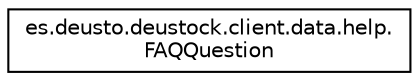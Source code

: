 digraph "Graphical Class Hierarchy"
{
 // LATEX_PDF_SIZE
  edge [fontname="Helvetica",fontsize="10",labelfontname="Helvetica",labelfontsize="10"];
  node [fontname="Helvetica",fontsize="10",shape=record];
  rankdir="LR";
  Node0 [label="es.deusto.deustock.client.data.help.\lFAQQuestion",height=0.2,width=0.4,color="black", fillcolor="white", style="filled",URL="$classes_1_1deusto_1_1deustock_1_1client_1_1data_1_1help_1_1_f_a_q_question.html",tooltip=" "];
}
